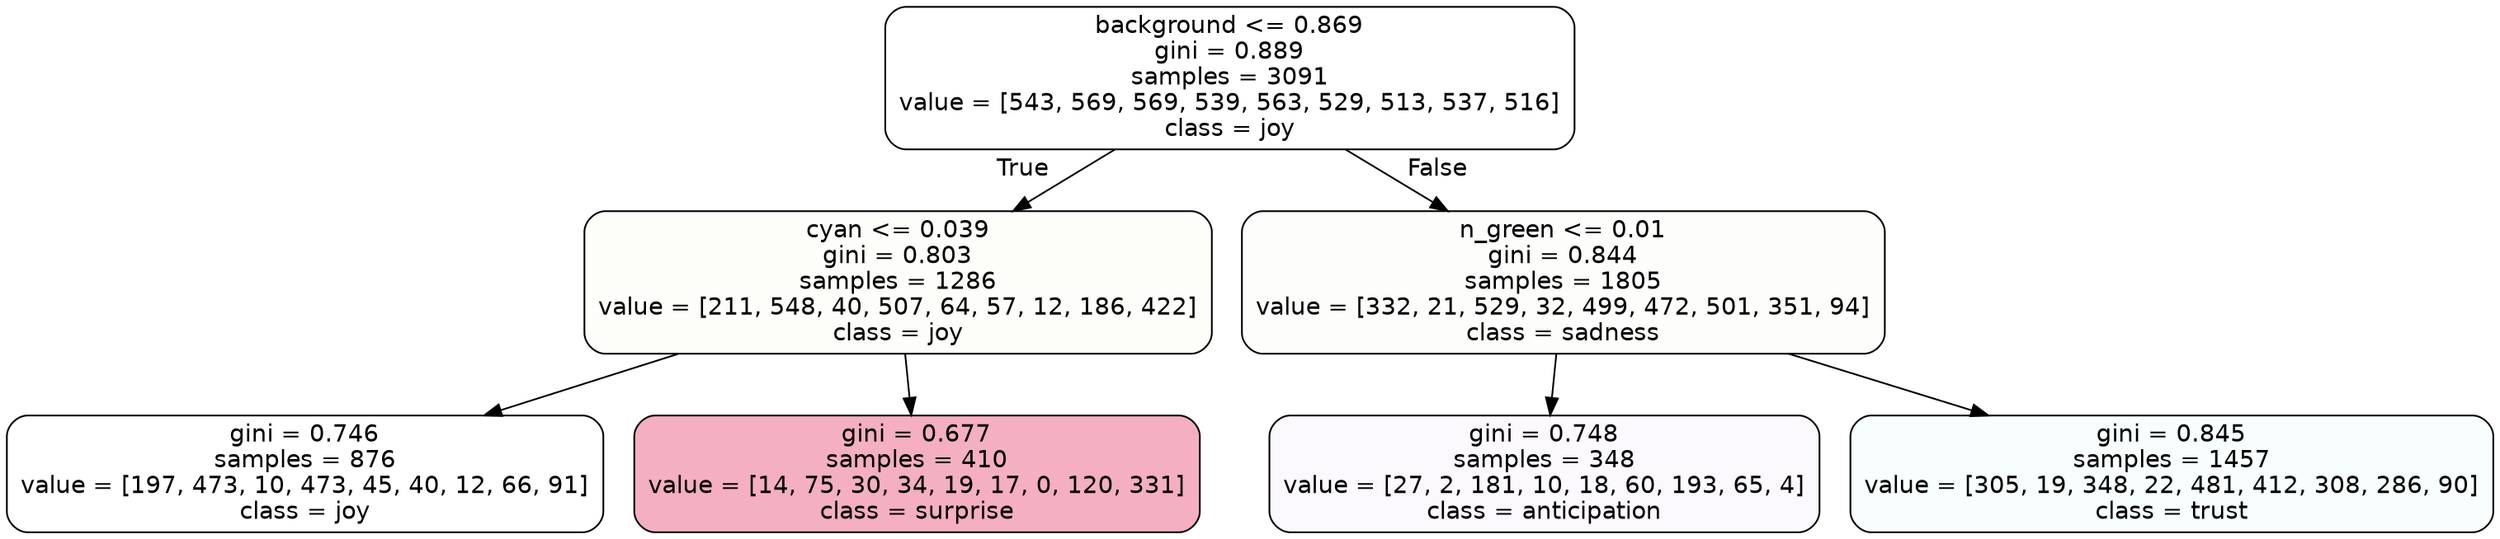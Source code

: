 digraph Tree {
node [shape=box, style="filled, rounded", color="black", fontname=helvetica] ;
edge [fontname=helvetica] ;
0 [label="background <= 0.869\ngini = 0.889\nsamples = 3091\nvalue = [543, 569, 569, 539, 563, 529, 513, 537, 516]\nclass = joy", fillcolor="#d7e53900"] ;
1 [label="cyan <= 0.039\ngini = 0.803\nsamples = 1286\nvalue = [211, 548, 40, 507, 64, 57, 12, 186, 422]\nclass = joy", fillcolor="#d7e53907"] ;
0 -> 1 [labeldistance=2.5, labelangle=45, headlabel="True"] ;
2 [label="gini = 0.746\nsamples = 876\nvalue = [197, 473, 10, 473, 45, 40, 12, 66, 91]\nclass = joy", fillcolor="#d7e53900"] ;
1 -> 2 ;
3 [label="gini = 0.677\nsamples = 410\nvalue = [14, 75, 30, 34, 19, 17, 0, 120, 331]\nclass = surprise", fillcolor="#e5396467"] ;
1 -> 3 ;
4 [label="n_green <= 0.01\ngini = 0.844\nsamples = 1805\nvalue = [332, 21, 529, 32, 499, 472, 501, 351, 94]\nclass = sadness", fillcolor="#64e53903"] ;
0 -> 4 [labeldistance=2.5, labelangle=-45, headlabel="False"] ;
5 [label="gini = 0.748\nsamples = 348\nvalue = [27, 2, 181, 10, 18, 60, 193, 65, 4]\nclass = anticipation", fillcolor="#8139e508"] ;
4 -> 5 ;
6 [label="gini = 0.845\nsamples = 1457\nvalue = [305, 19, 348, 22, 481, 412, 308, 286, 90]\nclass = trust", fillcolor="#39d7e509"] ;
4 -> 6 ;
}
